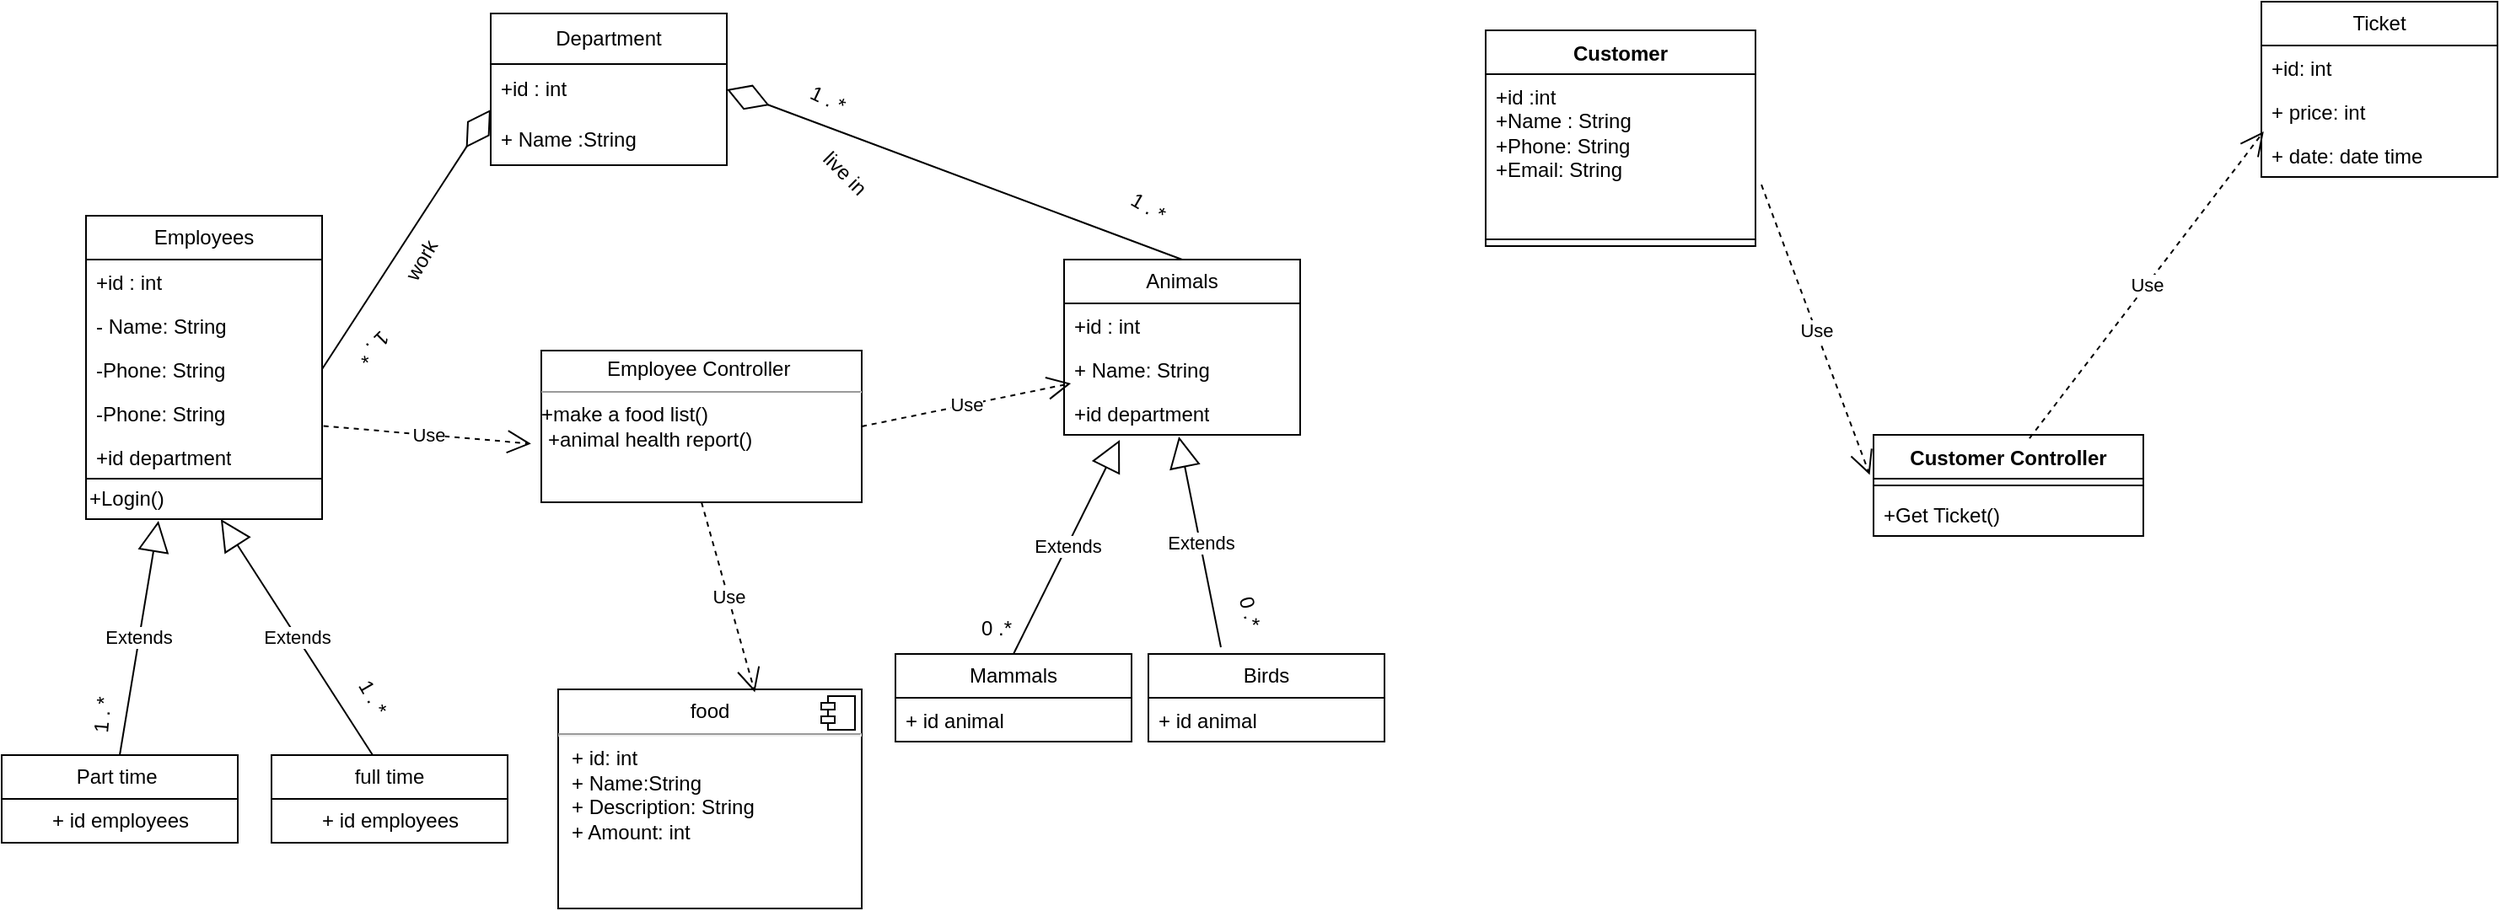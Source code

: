 <mxfile version="21.2.8" type="device">
  <diagram id="C5RBs43oDa-KdzZeNtuy" name="Page-1">
    <mxGraphModel dx="1100" dy="665" grid="1" gridSize="10" guides="1" tooltips="1" connect="1" arrows="1" fold="1" page="1" pageScale="1" pageWidth="827" pageHeight="1169" math="0" shadow="0">
      <root>
        <mxCell id="WIyWlLk6GJQsqaUBKTNV-0" />
        <mxCell id="WIyWlLk6GJQsqaUBKTNV-1" parent="WIyWlLk6GJQsqaUBKTNV-0" />
        <mxCell id="vjmtfxW8La_-TkCWwcJM-79" value="Employees" style="swimlane;fontStyle=0;childLayout=stackLayout;horizontal=1;startSize=26;fillColor=none;horizontalStack=0;resizeParent=1;resizeParentMax=0;resizeLast=0;collapsible=1;marginBottom=0;whiteSpace=wrap;html=1;" parent="WIyWlLk6GJQsqaUBKTNV-1" vertex="1">
          <mxGeometry x="70" y="230" width="140" height="156" as="geometry" />
        </mxCell>
        <mxCell id="vjmtfxW8La_-TkCWwcJM-80" value="+id : int" style="text;strokeColor=none;fillColor=none;align=left;verticalAlign=top;spacingLeft=4;spacingRight=4;overflow=hidden;rotatable=0;points=[[0,0.5],[1,0.5]];portConstraint=eastwest;whiteSpace=wrap;html=1;" parent="vjmtfxW8La_-TkCWwcJM-79" vertex="1">
          <mxGeometry y="26" width="140" height="26" as="geometry" />
        </mxCell>
        <mxCell id="vjmtfxW8La_-TkCWwcJM-81" value="- Name: String" style="text;strokeColor=none;fillColor=none;align=left;verticalAlign=top;spacingLeft=4;spacingRight=4;overflow=hidden;rotatable=0;points=[[0,0.5],[1,0.5]];portConstraint=eastwest;whiteSpace=wrap;html=1;" parent="vjmtfxW8La_-TkCWwcJM-79" vertex="1">
          <mxGeometry y="52" width="140" height="26" as="geometry" />
        </mxCell>
        <mxCell id="vjmtfxW8La_-TkCWwcJM-82" value="-Phone: String&lt;br&gt;" style="text;strokeColor=none;fillColor=none;align=left;verticalAlign=top;spacingLeft=4;spacingRight=4;overflow=hidden;rotatable=0;points=[[0,0.5],[1,0.5]];portConstraint=eastwest;whiteSpace=wrap;html=1;" parent="vjmtfxW8La_-TkCWwcJM-79" vertex="1">
          <mxGeometry y="78" width="140" height="26" as="geometry" />
        </mxCell>
        <mxCell id="vjmtfxW8La_-TkCWwcJM-115" value="-Phone: String&lt;br&gt;" style="text;strokeColor=none;fillColor=none;align=left;verticalAlign=top;spacingLeft=4;spacingRight=4;overflow=hidden;rotatable=0;points=[[0,0.5],[1,0.5]];portConstraint=eastwest;whiteSpace=wrap;html=1;" parent="vjmtfxW8La_-TkCWwcJM-79" vertex="1">
          <mxGeometry y="104" width="140" height="26" as="geometry" />
        </mxCell>
        <mxCell id="vjmtfxW8La_-TkCWwcJM-116" value="+id department" style="text;strokeColor=none;fillColor=none;align=left;verticalAlign=top;spacingLeft=4;spacingRight=4;overflow=hidden;rotatable=0;points=[[0,0.5],[1,0.5]];portConstraint=eastwest;whiteSpace=wrap;html=1;" parent="vjmtfxW8La_-TkCWwcJM-79" vertex="1">
          <mxGeometry y="130" width="140" height="26" as="geometry" />
        </mxCell>
        <mxCell id="vjmtfxW8La_-TkCWwcJM-86" value="Part time&amp;nbsp;" style="swimlane;fontStyle=0;childLayout=stackLayout;horizontal=1;startSize=26;fillColor=none;horizontalStack=0;resizeParent=1;resizeParentMax=0;resizeLast=0;collapsible=1;marginBottom=0;whiteSpace=wrap;html=1;" parent="WIyWlLk6GJQsqaUBKTNV-1" vertex="1">
          <mxGeometry x="20" y="550" width="140" height="52" as="geometry" />
        </mxCell>
        <mxCell id="vjmtfxW8La_-TkCWwcJM-92" value="&lt;span style=&quot;font-weight: normal;&quot;&gt;+ id employees&lt;/span&gt;" style="text;align=center;fontStyle=1;verticalAlign=middle;spacingLeft=3;spacingRight=3;strokeColor=none;rotatable=0;points=[[0,0.5],[1,0.5]];portConstraint=eastwest;html=1;" parent="vjmtfxW8La_-TkCWwcJM-86" vertex="1">
          <mxGeometry y="26" width="140" height="26" as="geometry" />
        </mxCell>
        <mxCell id="vjmtfxW8La_-TkCWwcJM-106" value="full time" style="swimlane;fontStyle=0;childLayout=stackLayout;horizontal=1;startSize=26;fillColor=none;horizontalStack=0;resizeParent=1;resizeParentMax=0;resizeLast=0;collapsible=1;marginBottom=0;whiteSpace=wrap;html=1;" parent="WIyWlLk6GJQsqaUBKTNV-1" vertex="1">
          <mxGeometry x="180" y="550" width="140" height="52" as="geometry" />
        </mxCell>
        <mxCell id="vOLzdxi69jU2gosjDruE-4" value="Extends" style="endArrow=block;endSize=16;endFill=0;html=1;rounded=0;entryX=0.571;entryY=1;entryDx=0;entryDy=0;entryPerimeter=0;" edge="1" parent="vjmtfxW8La_-TkCWwcJM-106" target="vjmtfxW8La_-TkCWwcJM-118">
          <mxGeometry width="160" relative="1" as="geometry">
            <mxPoint x="60" as="sourcePoint" />
            <mxPoint x="220" as="targetPoint" />
          </mxGeometry>
        </mxCell>
        <mxCell id="vjmtfxW8La_-TkCWwcJM-107" value="&lt;span style=&quot;font-weight: normal;&quot;&gt;+ id employees&lt;/span&gt;" style="text;align=center;fontStyle=1;verticalAlign=middle;spacingLeft=3;spacingRight=3;strokeColor=none;rotatable=0;points=[[0,0.5],[1,0.5]];portConstraint=eastwest;html=1;" parent="vjmtfxW8La_-TkCWwcJM-106" vertex="1">
          <mxGeometry y="26" width="140" height="26" as="geometry" />
        </mxCell>
        <mxCell id="vjmtfxW8La_-TkCWwcJM-118" value="+Login()" style="rounded=0;whiteSpace=wrap;html=1;align=left;" parent="WIyWlLk6GJQsqaUBKTNV-1" vertex="1">
          <mxGeometry x="70" y="386" width="140" height="24" as="geometry" />
        </mxCell>
        <mxCell id="vjmtfxW8La_-TkCWwcJM-121" value="Department" style="swimlane;fontStyle=0;childLayout=stackLayout;horizontal=1;startSize=30;horizontalStack=0;resizeParent=1;resizeParentMax=0;resizeLast=0;collapsible=1;marginBottom=0;whiteSpace=wrap;html=1;" parent="WIyWlLk6GJQsqaUBKTNV-1" vertex="1">
          <mxGeometry x="310" y="110" width="140" height="90" as="geometry" />
        </mxCell>
        <mxCell id="vjmtfxW8La_-TkCWwcJM-122" value="+id : int" style="text;strokeColor=none;fillColor=none;align=left;verticalAlign=middle;spacingLeft=4;spacingRight=4;overflow=hidden;points=[[0,0.5],[1,0.5]];portConstraint=eastwest;rotatable=0;whiteSpace=wrap;html=1;" parent="vjmtfxW8La_-TkCWwcJM-121" vertex="1">
          <mxGeometry y="30" width="140" height="30" as="geometry" />
        </mxCell>
        <mxCell id="vjmtfxW8La_-TkCWwcJM-123" value="+ Name :String" style="text;strokeColor=none;fillColor=none;align=left;verticalAlign=middle;spacingLeft=4;spacingRight=4;overflow=hidden;points=[[0,0.5],[1,0.5]];portConstraint=eastwest;rotatable=0;whiteSpace=wrap;html=1;" parent="vjmtfxW8La_-TkCWwcJM-121" vertex="1">
          <mxGeometry y="60" width="140" height="30" as="geometry" />
        </mxCell>
        <mxCell id="vjmtfxW8La_-TkCWwcJM-125" value="" style="endArrow=diamondThin;endFill=0;endSize=24;html=1;rounded=0;exitX=1;exitY=0.5;exitDx=0;exitDy=0;entryX=0;entryY=0.9;entryDx=0;entryDy=0;entryPerimeter=0;" parent="WIyWlLk6GJQsqaUBKTNV-1" source="vjmtfxW8La_-TkCWwcJM-82" target="vjmtfxW8La_-TkCWwcJM-122" edge="1">
          <mxGeometry width="160" relative="1" as="geometry">
            <mxPoint x="270" y="360" as="sourcePoint" />
            <mxPoint x="430" y="360" as="targetPoint" />
          </mxGeometry>
        </mxCell>
        <mxCell id="vjmtfxW8La_-TkCWwcJM-128" value="work&amp;nbsp;" style="text;html=1;strokeColor=none;fillColor=none;align=center;verticalAlign=middle;whiteSpace=wrap;rounded=0;rotation=-60;" parent="WIyWlLk6GJQsqaUBKTNV-1" vertex="1">
          <mxGeometry x="240" y="240" width="60" height="30" as="geometry" />
        </mxCell>
        <mxCell id="vjmtfxW8La_-TkCWwcJM-133" value="Animals" style="swimlane;fontStyle=0;childLayout=stackLayout;horizontal=1;startSize=26;fillColor=none;horizontalStack=0;resizeParent=1;resizeParentMax=0;resizeLast=0;collapsible=1;marginBottom=0;whiteSpace=wrap;html=1;" parent="WIyWlLk6GJQsqaUBKTNV-1" vertex="1">
          <mxGeometry x="650" y="256" width="140" height="104" as="geometry" />
        </mxCell>
        <mxCell id="vjmtfxW8La_-TkCWwcJM-134" value="+id : int" style="text;strokeColor=none;fillColor=none;align=left;verticalAlign=top;spacingLeft=4;spacingRight=4;overflow=hidden;rotatable=0;points=[[0,0.5],[1,0.5]];portConstraint=eastwest;whiteSpace=wrap;html=1;" parent="vjmtfxW8La_-TkCWwcJM-133" vertex="1">
          <mxGeometry y="26" width="140" height="26" as="geometry" />
        </mxCell>
        <mxCell id="vjmtfxW8La_-TkCWwcJM-135" value="+ Name: String" style="text;strokeColor=none;fillColor=none;align=left;verticalAlign=top;spacingLeft=4;spacingRight=4;overflow=hidden;rotatable=0;points=[[0,0.5],[1,0.5]];portConstraint=eastwest;whiteSpace=wrap;html=1;" parent="vjmtfxW8La_-TkCWwcJM-133" vertex="1">
          <mxGeometry y="52" width="140" height="26" as="geometry" />
        </mxCell>
        <mxCell id="vjmtfxW8La_-TkCWwcJM-136" value="+id department" style="text;strokeColor=none;fillColor=none;align=left;verticalAlign=top;spacingLeft=4;spacingRight=4;overflow=hidden;rotatable=0;points=[[0,0.5],[1,0.5]];portConstraint=eastwest;whiteSpace=wrap;html=1;" parent="vjmtfxW8La_-TkCWwcJM-133" vertex="1">
          <mxGeometry y="78" width="140" height="26" as="geometry" />
        </mxCell>
        <mxCell id="vjmtfxW8La_-TkCWwcJM-137" value="" style="endArrow=diamondThin;endFill=0;endSize=24;html=1;rounded=0;entryX=1;entryY=0.5;entryDx=0;entryDy=0;exitX=0.5;exitY=0;exitDx=0;exitDy=0;" parent="WIyWlLk6GJQsqaUBKTNV-1" source="vjmtfxW8La_-TkCWwcJM-133" target="vjmtfxW8La_-TkCWwcJM-122" edge="1">
          <mxGeometry width="160" relative="1" as="geometry">
            <mxPoint x="260" y="360" as="sourcePoint" />
            <mxPoint x="420" y="360" as="targetPoint" />
          </mxGeometry>
        </mxCell>
        <mxCell id="vjmtfxW8La_-TkCWwcJM-138" value="live in" style="text;html=1;strokeColor=none;fillColor=none;align=center;verticalAlign=middle;whiteSpace=wrap;rounded=0;rotation=45;" parent="WIyWlLk6GJQsqaUBKTNV-1" vertex="1">
          <mxGeometry x="490" y="190" width="60" height="30" as="geometry" />
        </mxCell>
        <mxCell id="vjmtfxW8La_-TkCWwcJM-139" value="Mammals" style="swimlane;fontStyle=0;childLayout=stackLayout;horizontal=1;startSize=26;fillColor=none;horizontalStack=0;resizeParent=1;resizeParentMax=0;resizeLast=0;collapsible=1;marginBottom=0;whiteSpace=wrap;html=1;" parent="WIyWlLk6GJQsqaUBKTNV-1" vertex="1">
          <mxGeometry x="550" y="490" width="140" height="52" as="geometry" />
        </mxCell>
        <mxCell id="vjmtfxW8La_-TkCWwcJM-140" value="+ id animal" style="text;strokeColor=none;fillColor=none;align=left;verticalAlign=top;spacingLeft=4;spacingRight=4;overflow=hidden;rotatable=0;points=[[0,0.5],[1,0.5]];portConstraint=eastwest;whiteSpace=wrap;html=1;" parent="vjmtfxW8La_-TkCWwcJM-139" vertex="1">
          <mxGeometry y="26" width="140" height="26" as="geometry" />
        </mxCell>
        <mxCell id="vjmtfxW8La_-TkCWwcJM-143" value="Birds" style="swimlane;fontStyle=0;childLayout=stackLayout;horizontal=1;startSize=26;fillColor=none;horizontalStack=0;resizeParent=1;resizeParentMax=0;resizeLast=0;collapsible=1;marginBottom=0;whiteSpace=wrap;html=1;" parent="WIyWlLk6GJQsqaUBKTNV-1" vertex="1">
          <mxGeometry x="700" y="490" width="140" height="52" as="geometry" />
        </mxCell>
        <mxCell id="vjmtfxW8La_-TkCWwcJM-144" value="+ id animal" style="text;strokeColor=none;fillColor=none;align=left;verticalAlign=top;spacingLeft=4;spacingRight=4;overflow=hidden;rotatable=0;points=[[0,0.5],[1,0.5]];portConstraint=eastwest;whiteSpace=wrap;html=1;" parent="vjmtfxW8La_-TkCWwcJM-143" vertex="1">
          <mxGeometry y="26" width="140" height="26" as="geometry" />
        </mxCell>
        <mxCell id="vjmtfxW8La_-TkCWwcJM-147" value="Extends" style="endArrow=block;endSize=16;endFill=0;html=1;rounded=0;entryX=0.236;entryY=1.115;entryDx=0;entryDy=0;entryPerimeter=0;exitX=0.5;exitY=0;exitDx=0;exitDy=0;" parent="WIyWlLk6GJQsqaUBKTNV-1" source="vjmtfxW8La_-TkCWwcJM-139" target="vjmtfxW8La_-TkCWwcJM-136" edge="1">
          <mxGeometry width="160" relative="1" as="geometry">
            <mxPoint x="260" y="360" as="sourcePoint" />
            <mxPoint x="420" y="360" as="targetPoint" />
          </mxGeometry>
        </mxCell>
        <mxCell id="vOLzdxi69jU2gosjDruE-1" value="Extends" style="endArrow=block;endSize=16;endFill=0;html=1;rounded=0;exitX=0.307;exitY=-0.077;exitDx=0;exitDy=0;exitPerimeter=0;entryX=0.486;entryY=1.038;entryDx=0;entryDy=0;entryPerimeter=0;" edge="1" parent="WIyWlLk6GJQsqaUBKTNV-1" source="vjmtfxW8La_-TkCWwcJM-143" target="vjmtfxW8La_-TkCWwcJM-136">
          <mxGeometry width="160" relative="1" as="geometry">
            <mxPoint x="340" y="380" as="sourcePoint" />
            <mxPoint x="500" y="380" as="targetPoint" />
          </mxGeometry>
        </mxCell>
        <mxCell id="vOLzdxi69jU2gosjDruE-2" value="&lt;p style=&quot;margin:0px;margin-top:4px;text-align:center;&quot;&gt;Employee Controller&amp;nbsp;&lt;/p&gt;&lt;hr size=&quot;1&quot;&gt;+make a food list()&lt;p style=&quot;margin:0px;margin-left:4px;&quot;&gt;+animal health report()&lt;br&gt;&lt;/p&gt;" style="verticalAlign=top;align=left;overflow=fill;fontSize=12;fontFamily=Helvetica;html=1;whiteSpace=wrap;" vertex="1" parent="WIyWlLk6GJQsqaUBKTNV-1">
          <mxGeometry x="340" y="310" width="190" height="90" as="geometry" />
        </mxCell>
        <mxCell id="vOLzdxi69jU2gosjDruE-3" value="Extends" style="endArrow=block;endSize=16;endFill=0;html=1;rounded=0;exitX=0.5;exitY=0;exitDx=0;exitDy=0;entryX=0.307;entryY=1.042;entryDx=0;entryDy=0;entryPerimeter=0;" edge="1" parent="WIyWlLk6GJQsqaUBKTNV-1" source="vjmtfxW8La_-TkCWwcJM-86" target="vjmtfxW8La_-TkCWwcJM-118">
          <mxGeometry width="160" relative="1" as="geometry">
            <mxPoint x="340" y="380" as="sourcePoint" />
            <mxPoint x="500" y="380" as="targetPoint" />
          </mxGeometry>
        </mxCell>
        <mxCell id="vOLzdxi69jU2gosjDruE-6" value="&lt;p style=&quot;text-align: center; margin: 6px 0px 0px;&quot;&gt;food&lt;br&gt;&lt;/p&gt;&lt;hr&gt;&lt;p style=&quot;margin:0px;margin-left:8px;&quot;&gt;+ id: int&lt;br&gt;+ Name:String&lt;/p&gt;&lt;p style=&quot;margin:0px;margin-left:8px;&quot;&gt;+ Description: String&lt;/p&gt;&lt;p style=&quot;margin:0px;margin-left:8px;&quot;&gt;+ Amount: int&lt;/p&gt;&lt;p style=&quot;margin:0px;margin-left:8px;&quot;&gt;&lt;br&gt;&lt;/p&gt;" style="align=left;overflow=fill;html=1;dropTarget=0;whiteSpace=wrap;" vertex="1" parent="WIyWlLk6GJQsqaUBKTNV-1">
          <mxGeometry x="350" y="511" width="180" height="130" as="geometry" />
        </mxCell>
        <mxCell id="vOLzdxi69jU2gosjDruE-7" value="" style="shape=component;jettyWidth=8;jettyHeight=4;" vertex="1" parent="vOLzdxi69jU2gosjDruE-6">
          <mxGeometry x="1" width="20" height="20" relative="1" as="geometry">
            <mxPoint x="-24" y="4" as="offset" />
          </mxGeometry>
        </mxCell>
        <mxCell id="vOLzdxi69jU2gosjDruE-11" value="Customer" style="swimlane;fontStyle=1;align=center;verticalAlign=top;childLayout=stackLayout;horizontal=1;startSize=26;horizontalStack=0;resizeParent=1;resizeParentMax=0;resizeLast=0;collapsible=1;marginBottom=0;whiteSpace=wrap;html=1;" vertex="1" parent="WIyWlLk6GJQsqaUBKTNV-1">
          <mxGeometry x="900" y="120" width="160" height="128" as="geometry" />
        </mxCell>
        <mxCell id="vOLzdxi69jU2gosjDruE-12" value="+id :int&amp;nbsp;&lt;br&gt;+Name : String&lt;br&gt;+Phone: String&lt;br&gt;+Email: String" style="text;strokeColor=none;fillColor=none;align=left;verticalAlign=top;spacingLeft=4;spacingRight=4;overflow=hidden;rotatable=0;points=[[0,0.5],[1,0.5]];portConstraint=eastwest;whiteSpace=wrap;html=1;" vertex="1" parent="vOLzdxi69jU2gosjDruE-11">
          <mxGeometry y="26" width="160" height="94" as="geometry" />
        </mxCell>
        <mxCell id="vOLzdxi69jU2gosjDruE-13" value="" style="line;strokeWidth=1;fillColor=none;align=left;verticalAlign=middle;spacingTop=-1;spacingLeft=3;spacingRight=3;rotatable=0;labelPosition=right;points=[];portConstraint=eastwest;strokeColor=inherit;" vertex="1" parent="vOLzdxi69jU2gosjDruE-11">
          <mxGeometry y="120" width="160" height="8" as="geometry" />
        </mxCell>
        <mxCell id="vOLzdxi69jU2gosjDruE-15" value="Use" style="endArrow=open;endSize=12;dashed=1;html=1;rounded=0;entryX=0.648;entryY=0.013;entryDx=0;entryDy=0;entryPerimeter=0;exitX=0.5;exitY=1;exitDx=0;exitDy=0;" edge="1" parent="WIyWlLk6GJQsqaUBKTNV-1" source="vOLzdxi69jU2gosjDruE-2" target="vOLzdxi69jU2gosjDruE-6">
          <mxGeometry width="160" relative="1" as="geometry">
            <mxPoint x="310" y="420" as="sourcePoint" />
            <mxPoint x="470" y="420" as="targetPoint" />
          </mxGeometry>
        </mxCell>
        <mxCell id="vOLzdxi69jU2gosjDruE-16" value="Use" style="endArrow=open;endSize=12;dashed=1;html=1;rounded=0;entryX=0.029;entryY=-0.174;entryDx=0;entryDy=0;entryPerimeter=0;exitX=1;exitY=0.5;exitDx=0;exitDy=0;" edge="1" parent="WIyWlLk6GJQsqaUBKTNV-1" source="vOLzdxi69jU2gosjDruE-2" target="vjmtfxW8La_-TkCWwcJM-136">
          <mxGeometry width="160" relative="1" as="geometry">
            <mxPoint x="310" y="420" as="sourcePoint" />
            <mxPoint x="470" y="420" as="targetPoint" />
          </mxGeometry>
        </mxCell>
        <mxCell id="vOLzdxi69jU2gosjDruE-17" value="Use" style="endArrow=open;endSize=12;dashed=1;html=1;rounded=0;exitX=1.006;exitY=-0.202;exitDx=0;exitDy=0;exitPerimeter=0;entryX=-0.032;entryY=0.614;entryDx=0;entryDy=0;entryPerimeter=0;" edge="1" parent="WIyWlLk6GJQsqaUBKTNV-1" source="vjmtfxW8La_-TkCWwcJM-116" target="vOLzdxi69jU2gosjDruE-2">
          <mxGeometry width="160" relative="1" as="geometry">
            <mxPoint x="310" y="420" as="sourcePoint" />
            <mxPoint x="470" y="420" as="targetPoint" />
          </mxGeometry>
        </mxCell>
        <mxCell id="vOLzdxi69jU2gosjDruE-18" value="Customer Controller" style="swimlane;fontStyle=1;align=center;verticalAlign=top;childLayout=stackLayout;horizontal=1;startSize=26;horizontalStack=0;resizeParent=1;resizeParentMax=0;resizeLast=0;collapsible=1;marginBottom=0;whiteSpace=wrap;html=1;" vertex="1" parent="WIyWlLk6GJQsqaUBKTNV-1">
          <mxGeometry x="1130" y="360" width="160" height="60" as="geometry" />
        </mxCell>
        <mxCell id="vOLzdxi69jU2gosjDruE-20" value="" style="line;strokeWidth=1;fillColor=none;align=left;verticalAlign=middle;spacingTop=-1;spacingLeft=3;spacingRight=3;rotatable=0;labelPosition=right;points=[];portConstraint=eastwest;strokeColor=inherit;" vertex="1" parent="vOLzdxi69jU2gosjDruE-18">
          <mxGeometry y="26" width="160" height="8" as="geometry" />
        </mxCell>
        <mxCell id="vOLzdxi69jU2gosjDruE-21" value="+Get Ticket()" style="text;strokeColor=none;fillColor=none;align=left;verticalAlign=top;spacingLeft=4;spacingRight=4;overflow=hidden;rotatable=0;points=[[0,0.5],[1,0.5]];portConstraint=eastwest;whiteSpace=wrap;html=1;" vertex="1" parent="vOLzdxi69jU2gosjDruE-18">
          <mxGeometry y="34" width="160" height="26" as="geometry" />
        </mxCell>
        <mxCell id="vOLzdxi69jU2gosjDruE-22" value="Ticket" style="swimlane;fontStyle=0;childLayout=stackLayout;horizontal=1;startSize=26;fillColor=none;horizontalStack=0;resizeParent=1;resizeParentMax=0;resizeLast=0;collapsible=1;marginBottom=0;whiteSpace=wrap;html=1;" vertex="1" parent="WIyWlLk6GJQsqaUBKTNV-1">
          <mxGeometry x="1360" y="103" width="140" height="104" as="geometry" />
        </mxCell>
        <mxCell id="vOLzdxi69jU2gosjDruE-23" value="+id: int" style="text;strokeColor=none;fillColor=none;align=left;verticalAlign=top;spacingLeft=4;spacingRight=4;overflow=hidden;rotatable=0;points=[[0,0.5],[1,0.5]];portConstraint=eastwest;whiteSpace=wrap;html=1;" vertex="1" parent="vOLzdxi69jU2gosjDruE-22">
          <mxGeometry y="26" width="140" height="26" as="geometry" />
        </mxCell>
        <mxCell id="vOLzdxi69jU2gosjDruE-24" value="+ price: int&lt;br&gt;" style="text;strokeColor=none;fillColor=none;align=left;verticalAlign=top;spacingLeft=4;spacingRight=4;overflow=hidden;rotatable=0;points=[[0,0.5],[1,0.5]];portConstraint=eastwest;whiteSpace=wrap;html=1;" vertex="1" parent="vOLzdxi69jU2gosjDruE-22">
          <mxGeometry y="52" width="140" height="26" as="geometry" />
        </mxCell>
        <mxCell id="vOLzdxi69jU2gosjDruE-25" value="+ date: date time" style="text;strokeColor=none;fillColor=none;align=left;verticalAlign=top;spacingLeft=4;spacingRight=4;overflow=hidden;rotatable=0;points=[[0,0.5],[1,0.5]];portConstraint=eastwest;whiteSpace=wrap;html=1;" vertex="1" parent="vOLzdxi69jU2gosjDruE-22">
          <mxGeometry y="78" width="140" height="26" as="geometry" />
        </mxCell>
        <mxCell id="vOLzdxi69jU2gosjDruE-26" value="Use" style="endArrow=open;endSize=12;dashed=1;html=1;rounded=0;entryX=0.01;entryY=-0.038;entryDx=0;entryDy=0;entryPerimeter=0;exitX=0.578;exitY=0.035;exitDx=0;exitDy=0;exitPerimeter=0;" edge="1" parent="WIyWlLk6GJQsqaUBKTNV-1" source="vOLzdxi69jU2gosjDruE-18" target="vOLzdxi69jU2gosjDruE-25">
          <mxGeometry width="160" relative="1" as="geometry">
            <mxPoint x="1160" y="310" as="sourcePoint" />
            <mxPoint x="1320" y="310" as="targetPoint" />
          </mxGeometry>
        </mxCell>
        <mxCell id="vOLzdxi69jU2gosjDruE-27" value="Use" style="endArrow=open;endSize=12;dashed=1;html=1;rounded=0;exitX=1.022;exitY=0.698;exitDx=0;exitDy=0;exitPerimeter=0;entryX=-0.014;entryY=0.395;entryDx=0;entryDy=0;entryPerimeter=0;" edge="1" parent="WIyWlLk6GJQsqaUBKTNV-1" source="vOLzdxi69jU2gosjDruE-12" target="vOLzdxi69jU2gosjDruE-18">
          <mxGeometry width="160" relative="1" as="geometry">
            <mxPoint x="1160" y="310" as="sourcePoint" />
            <mxPoint x="1320" y="310" as="targetPoint" />
          </mxGeometry>
        </mxCell>
        <mxCell id="vOLzdxi69jU2gosjDruE-28" value="1 . *" style="text;html=1;strokeColor=none;fillColor=none;align=center;verticalAlign=middle;whiteSpace=wrap;rounded=0;rotation=30;" vertex="1" parent="WIyWlLk6GJQsqaUBKTNV-1">
          <mxGeometry x="670" y="210" width="60" height="30" as="geometry" />
        </mxCell>
        <mxCell id="vOLzdxi69jU2gosjDruE-29" value="1 . *" style="text;html=1;strokeColor=none;fillColor=none;align=center;verticalAlign=middle;whiteSpace=wrap;rounded=0;rotation=25;" vertex="1" parent="WIyWlLk6GJQsqaUBKTNV-1">
          <mxGeometry x="480" y="146" width="60" height="30" as="geometry" />
        </mxCell>
        <mxCell id="vOLzdxi69jU2gosjDruE-30" value="1 . *" style="text;html=1;strokeColor=none;fillColor=none;align=center;verticalAlign=middle;whiteSpace=wrap;rounded=0;rotation=-85;" vertex="1" parent="WIyWlLk6GJQsqaUBKTNV-1">
          <mxGeometry x="50" y="511" width="60" height="30" as="geometry" />
        </mxCell>
        <mxCell id="vOLzdxi69jU2gosjDruE-31" value="1 . *" style="text;html=1;strokeColor=none;fillColor=none;align=center;verticalAlign=middle;whiteSpace=wrap;rounded=0;rotation=60;" vertex="1" parent="WIyWlLk6GJQsqaUBKTNV-1">
          <mxGeometry x="210" y="501" width="60" height="30" as="geometry" />
        </mxCell>
        <mxCell id="vOLzdxi69jU2gosjDruE-32" value="1 . *" style="text;html=1;strokeColor=none;fillColor=none;align=center;verticalAlign=middle;whiteSpace=wrap;rounded=0;rotation=-225;" vertex="1" parent="WIyWlLk6GJQsqaUBKTNV-1">
          <mxGeometry x="210" y="293" width="60" height="30" as="geometry" />
        </mxCell>
        <mxCell id="vOLzdxi69jU2gosjDruE-33" value="0 .*" style="text;html=1;strokeColor=none;fillColor=none;align=center;verticalAlign=middle;whiteSpace=wrap;rounded=0;" vertex="1" parent="WIyWlLk6GJQsqaUBKTNV-1">
          <mxGeometry x="580" y="460" width="60" height="30" as="geometry" />
        </mxCell>
        <mxCell id="vOLzdxi69jU2gosjDruE-34" value="0 .*" style="text;html=1;strokeColor=none;fillColor=none;align=center;verticalAlign=middle;whiteSpace=wrap;rounded=0;rotation=75;" vertex="1" parent="WIyWlLk6GJQsqaUBKTNV-1">
          <mxGeometry x="730" y="450" width="60" height="30" as="geometry" />
        </mxCell>
      </root>
    </mxGraphModel>
  </diagram>
</mxfile>
